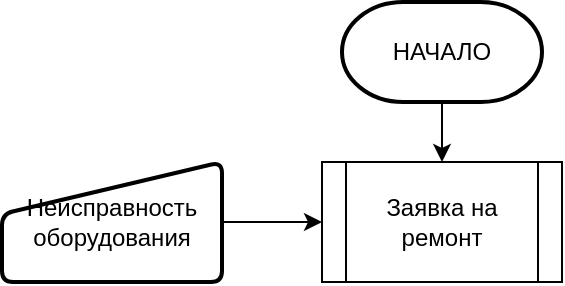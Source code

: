 <mxfile version="21.6.8" type="device">
  <diagram name="Страница — 1" id="F9H0euo9LjM2EWhFH-zz">
    <mxGraphModel dx="570" dy="333" grid="1" gridSize="10" guides="1" tooltips="1" connect="1" arrows="1" fold="1" page="1" pageScale="1" pageWidth="827" pageHeight="1169" math="0" shadow="0">
      <root>
        <mxCell id="0" />
        <mxCell id="1" parent="0" />
        <mxCell id="43ufRdZQmw9pa1MGf81e-10" value="" style="edgeStyle=orthogonalEdgeStyle;rounded=0;orthogonalLoop=1;jettySize=auto;html=1;" edge="1" parent="1" source="43ufRdZQmw9pa1MGf81e-2" target="43ufRdZQmw9pa1MGf81e-3">
          <mxGeometry relative="1" as="geometry" />
        </mxCell>
        <mxCell id="43ufRdZQmw9pa1MGf81e-2" value="НАЧАЛО" style="strokeWidth=2;html=1;shape=mxgraph.flowchart.terminator;whiteSpace=wrap;" vertex="1" parent="1">
          <mxGeometry x="350" y="10" width="100" height="50" as="geometry" />
        </mxCell>
        <mxCell id="43ufRdZQmw9pa1MGf81e-3" value="Заявка на ремонт" style="shape=process;whiteSpace=wrap;html=1;backgroundOutline=1;" vertex="1" parent="1">
          <mxGeometry x="340" y="90" width="120" height="60" as="geometry" />
        </mxCell>
        <mxCell id="43ufRdZQmw9pa1MGf81e-9" value="" style="edgeStyle=orthogonalEdgeStyle;rounded=0;orthogonalLoop=1;jettySize=auto;html=1;" edge="1" parent="1" source="43ufRdZQmw9pa1MGf81e-4" target="43ufRdZQmw9pa1MGf81e-3">
          <mxGeometry relative="1" as="geometry" />
        </mxCell>
        <mxCell id="43ufRdZQmw9pa1MGf81e-4" value="Неисправность оборудования" style="html=1;strokeWidth=2;shape=manualInput;whiteSpace=wrap;rounded=1;size=26;arcSize=11;" vertex="1" parent="1">
          <mxGeometry x="180" y="90" width="110" height="60" as="geometry" />
        </mxCell>
      </root>
    </mxGraphModel>
  </diagram>
</mxfile>
